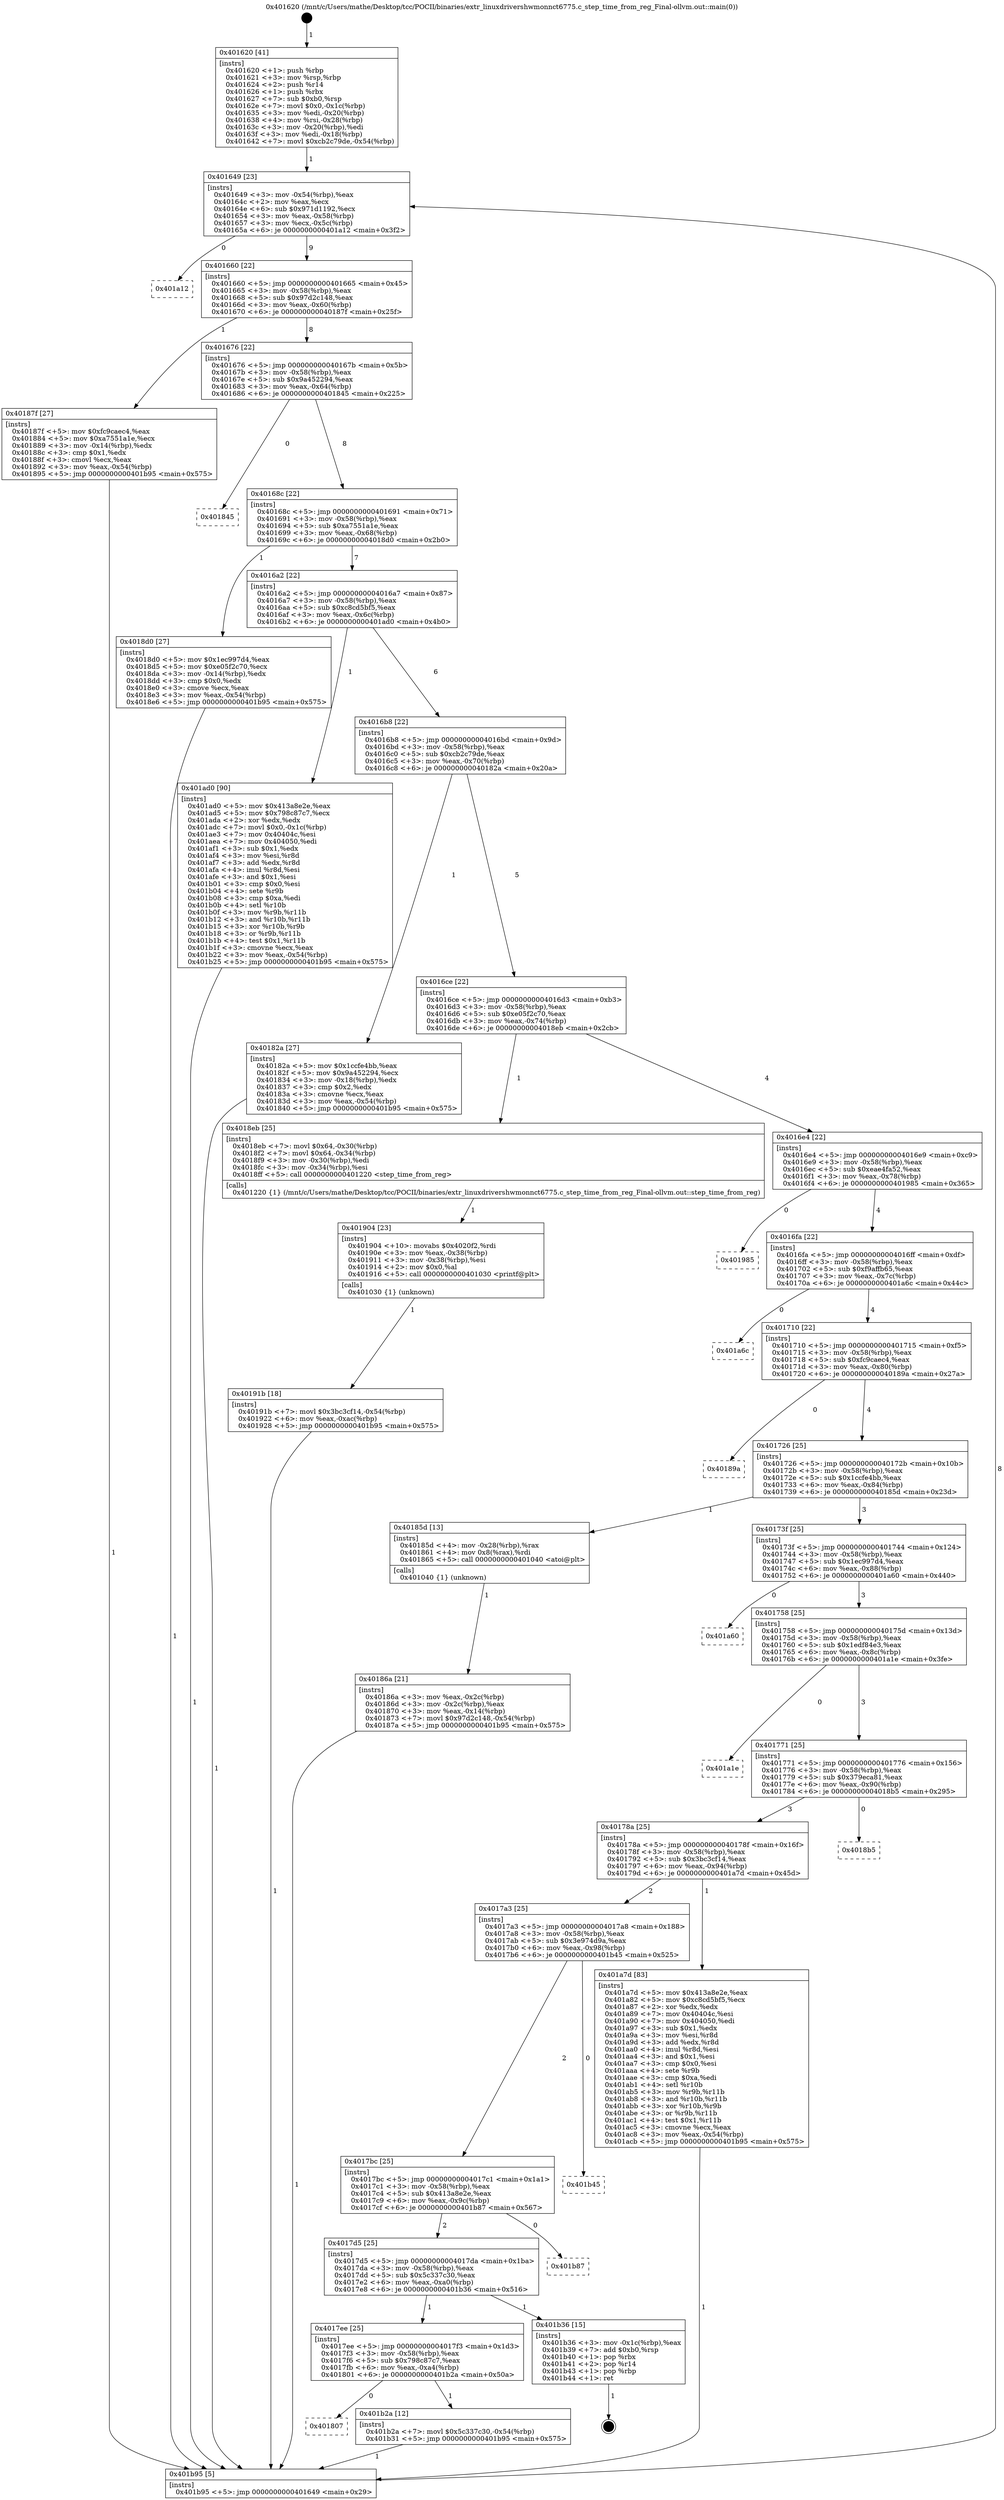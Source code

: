digraph "0x401620" {
  label = "0x401620 (/mnt/c/Users/mathe/Desktop/tcc/POCII/binaries/extr_linuxdrivershwmonnct6775.c_step_time_from_reg_Final-ollvm.out::main(0))"
  labelloc = "t"
  node[shape=record]

  Entry [label="",width=0.3,height=0.3,shape=circle,fillcolor=black,style=filled]
  "0x401649" [label="{
     0x401649 [23]\l
     | [instrs]\l
     &nbsp;&nbsp;0x401649 \<+3\>: mov -0x54(%rbp),%eax\l
     &nbsp;&nbsp;0x40164c \<+2\>: mov %eax,%ecx\l
     &nbsp;&nbsp;0x40164e \<+6\>: sub $0x971d1192,%ecx\l
     &nbsp;&nbsp;0x401654 \<+3\>: mov %eax,-0x58(%rbp)\l
     &nbsp;&nbsp;0x401657 \<+3\>: mov %ecx,-0x5c(%rbp)\l
     &nbsp;&nbsp;0x40165a \<+6\>: je 0000000000401a12 \<main+0x3f2\>\l
  }"]
  "0x401a12" [label="{
     0x401a12\l
  }", style=dashed]
  "0x401660" [label="{
     0x401660 [22]\l
     | [instrs]\l
     &nbsp;&nbsp;0x401660 \<+5\>: jmp 0000000000401665 \<main+0x45\>\l
     &nbsp;&nbsp;0x401665 \<+3\>: mov -0x58(%rbp),%eax\l
     &nbsp;&nbsp;0x401668 \<+5\>: sub $0x97d2c148,%eax\l
     &nbsp;&nbsp;0x40166d \<+3\>: mov %eax,-0x60(%rbp)\l
     &nbsp;&nbsp;0x401670 \<+6\>: je 000000000040187f \<main+0x25f\>\l
  }"]
  Exit [label="",width=0.3,height=0.3,shape=circle,fillcolor=black,style=filled,peripheries=2]
  "0x40187f" [label="{
     0x40187f [27]\l
     | [instrs]\l
     &nbsp;&nbsp;0x40187f \<+5\>: mov $0xfc9caec4,%eax\l
     &nbsp;&nbsp;0x401884 \<+5\>: mov $0xa7551a1e,%ecx\l
     &nbsp;&nbsp;0x401889 \<+3\>: mov -0x14(%rbp),%edx\l
     &nbsp;&nbsp;0x40188c \<+3\>: cmp $0x1,%edx\l
     &nbsp;&nbsp;0x40188f \<+3\>: cmovl %ecx,%eax\l
     &nbsp;&nbsp;0x401892 \<+3\>: mov %eax,-0x54(%rbp)\l
     &nbsp;&nbsp;0x401895 \<+5\>: jmp 0000000000401b95 \<main+0x575\>\l
  }"]
  "0x401676" [label="{
     0x401676 [22]\l
     | [instrs]\l
     &nbsp;&nbsp;0x401676 \<+5\>: jmp 000000000040167b \<main+0x5b\>\l
     &nbsp;&nbsp;0x40167b \<+3\>: mov -0x58(%rbp),%eax\l
     &nbsp;&nbsp;0x40167e \<+5\>: sub $0x9a452294,%eax\l
     &nbsp;&nbsp;0x401683 \<+3\>: mov %eax,-0x64(%rbp)\l
     &nbsp;&nbsp;0x401686 \<+6\>: je 0000000000401845 \<main+0x225\>\l
  }"]
  "0x401807" [label="{
     0x401807\l
  }", style=dashed]
  "0x401845" [label="{
     0x401845\l
  }", style=dashed]
  "0x40168c" [label="{
     0x40168c [22]\l
     | [instrs]\l
     &nbsp;&nbsp;0x40168c \<+5\>: jmp 0000000000401691 \<main+0x71\>\l
     &nbsp;&nbsp;0x401691 \<+3\>: mov -0x58(%rbp),%eax\l
     &nbsp;&nbsp;0x401694 \<+5\>: sub $0xa7551a1e,%eax\l
     &nbsp;&nbsp;0x401699 \<+3\>: mov %eax,-0x68(%rbp)\l
     &nbsp;&nbsp;0x40169c \<+6\>: je 00000000004018d0 \<main+0x2b0\>\l
  }"]
  "0x401b2a" [label="{
     0x401b2a [12]\l
     | [instrs]\l
     &nbsp;&nbsp;0x401b2a \<+7\>: movl $0x5c337c30,-0x54(%rbp)\l
     &nbsp;&nbsp;0x401b31 \<+5\>: jmp 0000000000401b95 \<main+0x575\>\l
  }"]
  "0x4018d0" [label="{
     0x4018d0 [27]\l
     | [instrs]\l
     &nbsp;&nbsp;0x4018d0 \<+5\>: mov $0x1ec997d4,%eax\l
     &nbsp;&nbsp;0x4018d5 \<+5\>: mov $0xe05f2c70,%ecx\l
     &nbsp;&nbsp;0x4018da \<+3\>: mov -0x14(%rbp),%edx\l
     &nbsp;&nbsp;0x4018dd \<+3\>: cmp $0x0,%edx\l
     &nbsp;&nbsp;0x4018e0 \<+3\>: cmove %ecx,%eax\l
     &nbsp;&nbsp;0x4018e3 \<+3\>: mov %eax,-0x54(%rbp)\l
     &nbsp;&nbsp;0x4018e6 \<+5\>: jmp 0000000000401b95 \<main+0x575\>\l
  }"]
  "0x4016a2" [label="{
     0x4016a2 [22]\l
     | [instrs]\l
     &nbsp;&nbsp;0x4016a2 \<+5\>: jmp 00000000004016a7 \<main+0x87\>\l
     &nbsp;&nbsp;0x4016a7 \<+3\>: mov -0x58(%rbp),%eax\l
     &nbsp;&nbsp;0x4016aa \<+5\>: sub $0xc8cd5bf5,%eax\l
     &nbsp;&nbsp;0x4016af \<+3\>: mov %eax,-0x6c(%rbp)\l
     &nbsp;&nbsp;0x4016b2 \<+6\>: je 0000000000401ad0 \<main+0x4b0\>\l
  }"]
  "0x4017ee" [label="{
     0x4017ee [25]\l
     | [instrs]\l
     &nbsp;&nbsp;0x4017ee \<+5\>: jmp 00000000004017f3 \<main+0x1d3\>\l
     &nbsp;&nbsp;0x4017f3 \<+3\>: mov -0x58(%rbp),%eax\l
     &nbsp;&nbsp;0x4017f6 \<+5\>: sub $0x798c87c7,%eax\l
     &nbsp;&nbsp;0x4017fb \<+6\>: mov %eax,-0xa4(%rbp)\l
     &nbsp;&nbsp;0x401801 \<+6\>: je 0000000000401b2a \<main+0x50a\>\l
  }"]
  "0x401ad0" [label="{
     0x401ad0 [90]\l
     | [instrs]\l
     &nbsp;&nbsp;0x401ad0 \<+5\>: mov $0x413a8e2e,%eax\l
     &nbsp;&nbsp;0x401ad5 \<+5\>: mov $0x798c87c7,%ecx\l
     &nbsp;&nbsp;0x401ada \<+2\>: xor %edx,%edx\l
     &nbsp;&nbsp;0x401adc \<+7\>: movl $0x0,-0x1c(%rbp)\l
     &nbsp;&nbsp;0x401ae3 \<+7\>: mov 0x40404c,%esi\l
     &nbsp;&nbsp;0x401aea \<+7\>: mov 0x404050,%edi\l
     &nbsp;&nbsp;0x401af1 \<+3\>: sub $0x1,%edx\l
     &nbsp;&nbsp;0x401af4 \<+3\>: mov %esi,%r8d\l
     &nbsp;&nbsp;0x401af7 \<+3\>: add %edx,%r8d\l
     &nbsp;&nbsp;0x401afa \<+4\>: imul %r8d,%esi\l
     &nbsp;&nbsp;0x401afe \<+3\>: and $0x1,%esi\l
     &nbsp;&nbsp;0x401b01 \<+3\>: cmp $0x0,%esi\l
     &nbsp;&nbsp;0x401b04 \<+4\>: sete %r9b\l
     &nbsp;&nbsp;0x401b08 \<+3\>: cmp $0xa,%edi\l
     &nbsp;&nbsp;0x401b0b \<+4\>: setl %r10b\l
     &nbsp;&nbsp;0x401b0f \<+3\>: mov %r9b,%r11b\l
     &nbsp;&nbsp;0x401b12 \<+3\>: and %r10b,%r11b\l
     &nbsp;&nbsp;0x401b15 \<+3\>: xor %r10b,%r9b\l
     &nbsp;&nbsp;0x401b18 \<+3\>: or %r9b,%r11b\l
     &nbsp;&nbsp;0x401b1b \<+4\>: test $0x1,%r11b\l
     &nbsp;&nbsp;0x401b1f \<+3\>: cmovne %ecx,%eax\l
     &nbsp;&nbsp;0x401b22 \<+3\>: mov %eax,-0x54(%rbp)\l
     &nbsp;&nbsp;0x401b25 \<+5\>: jmp 0000000000401b95 \<main+0x575\>\l
  }"]
  "0x4016b8" [label="{
     0x4016b8 [22]\l
     | [instrs]\l
     &nbsp;&nbsp;0x4016b8 \<+5\>: jmp 00000000004016bd \<main+0x9d\>\l
     &nbsp;&nbsp;0x4016bd \<+3\>: mov -0x58(%rbp),%eax\l
     &nbsp;&nbsp;0x4016c0 \<+5\>: sub $0xcb2c79de,%eax\l
     &nbsp;&nbsp;0x4016c5 \<+3\>: mov %eax,-0x70(%rbp)\l
     &nbsp;&nbsp;0x4016c8 \<+6\>: je 000000000040182a \<main+0x20a\>\l
  }"]
  "0x401b36" [label="{
     0x401b36 [15]\l
     | [instrs]\l
     &nbsp;&nbsp;0x401b36 \<+3\>: mov -0x1c(%rbp),%eax\l
     &nbsp;&nbsp;0x401b39 \<+7\>: add $0xb0,%rsp\l
     &nbsp;&nbsp;0x401b40 \<+1\>: pop %rbx\l
     &nbsp;&nbsp;0x401b41 \<+2\>: pop %r14\l
     &nbsp;&nbsp;0x401b43 \<+1\>: pop %rbp\l
     &nbsp;&nbsp;0x401b44 \<+1\>: ret\l
  }"]
  "0x40182a" [label="{
     0x40182a [27]\l
     | [instrs]\l
     &nbsp;&nbsp;0x40182a \<+5\>: mov $0x1ccfe4bb,%eax\l
     &nbsp;&nbsp;0x40182f \<+5\>: mov $0x9a452294,%ecx\l
     &nbsp;&nbsp;0x401834 \<+3\>: mov -0x18(%rbp),%edx\l
     &nbsp;&nbsp;0x401837 \<+3\>: cmp $0x2,%edx\l
     &nbsp;&nbsp;0x40183a \<+3\>: cmovne %ecx,%eax\l
     &nbsp;&nbsp;0x40183d \<+3\>: mov %eax,-0x54(%rbp)\l
     &nbsp;&nbsp;0x401840 \<+5\>: jmp 0000000000401b95 \<main+0x575\>\l
  }"]
  "0x4016ce" [label="{
     0x4016ce [22]\l
     | [instrs]\l
     &nbsp;&nbsp;0x4016ce \<+5\>: jmp 00000000004016d3 \<main+0xb3\>\l
     &nbsp;&nbsp;0x4016d3 \<+3\>: mov -0x58(%rbp),%eax\l
     &nbsp;&nbsp;0x4016d6 \<+5\>: sub $0xe05f2c70,%eax\l
     &nbsp;&nbsp;0x4016db \<+3\>: mov %eax,-0x74(%rbp)\l
     &nbsp;&nbsp;0x4016de \<+6\>: je 00000000004018eb \<main+0x2cb\>\l
  }"]
  "0x401b95" [label="{
     0x401b95 [5]\l
     | [instrs]\l
     &nbsp;&nbsp;0x401b95 \<+5\>: jmp 0000000000401649 \<main+0x29\>\l
  }"]
  "0x401620" [label="{
     0x401620 [41]\l
     | [instrs]\l
     &nbsp;&nbsp;0x401620 \<+1\>: push %rbp\l
     &nbsp;&nbsp;0x401621 \<+3\>: mov %rsp,%rbp\l
     &nbsp;&nbsp;0x401624 \<+2\>: push %r14\l
     &nbsp;&nbsp;0x401626 \<+1\>: push %rbx\l
     &nbsp;&nbsp;0x401627 \<+7\>: sub $0xb0,%rsp\l
     &nbsp;&nbsp;0x40162e \<+7\>: movl $0x0,-0x1c(%rbp)\l
     &nbsp;&nbsp;0x401635 \<+3\>: mov %edi,-0x20(%rbp)\l
     &nbsp;&nbsp;0x401638 \<+4\>: mov %rsi,-0x28(%rbp)\l
     &nbsp;&nbsp;0x40163c \<+3\>: mov -0x20(%rbp),%edi\l
     &nbsp;&nbsp;0x40163f \<+3\>: mov %edi,-0x18(%rbp)\l
     &nbsp;&nbsp;0x401642 \<+7\>: movl $0xcb2c79de,-0x54(%rbp)\l
  }"]
  "0x4017d5" [label="{
     0x4017d5 [25]\l
     | [instrs]\l
     &nbsp;&nbsp;0x4017d5 \<+5\>: jmp 00000000004017da \<main+0x1ba\>\l
     &nbsp;&nbsp;0x4017da \<+3\>: mov -0x58(%rbp),%eax\l
     &nbsp;&nbsp;0x4017dd \<+5\>: sub $0x5c337c30,%eax\l
     &nbsp;&nbsp;0x4017e2 \<+6\>: mov %eax,-0xa0(%rbp)\l
     &nbsp;&nbsp;0x4017e8 \<+6\>: je 0000000000401b36 \<main+0x516\>\l
  }"]
  "0x4018eb" [label="{
     0x4018eb [25]\l
     | [instrs]\l
     &nbsp;&nbsp;0x4018eb \<+7\>: movl $0x64,-0x30(%rbp)\l
     &nbsp;&nbsp;0x4018f2 \<+7\>: movl $0x64,-0x34(%rbp)\l
     &nbsp;&nbsp;0x4018f9 \<+3\>: mov -0x30(%rbp),%edi\l
     &nbsp;&nbsp;0x4018fc \<+3\>: mov -0x34(%rbp),%esi\l
     &nbsp;&nbsp;0x4018ff \<+5\>: call 0000000000401220 \<step_time_from_reg\>\l
     | [calls]\l
     &nbsp;&nbsp;0x401220 \{1\} (/mnt/c/Users/mathe/Desktop/tcc/POCII/binaries/extr_linuxdrivershwmonnct6775.c_step_time_from_reg_Final-ollvm.out::step_time_from_reg)\l
  }"]
  "0x4016e4" [label="{
     0x4016e4 [22]\l
     | [instrs]\l
     &nbsp;&nbsp;0x4016e4 \<+5\>: jmp 00000000004016e9 \<main+0xc9\>\l
     &nbsp;&nbsp;0x4016e9 \<+3\>: mov -0x58(%rbp),%eax\l
     &nbsp;&nbsp;0x4016ec \<+5\>: sub $0xeae4fa52,%eax\l
     &nbsp;&nbsp;0x4016f1 \<+3\>: mov %eax,-0x78(%rbp)\l
     &nbsp;&nbsp;0x4016f4 \<+6\>: je 0000000000401985 \<main+0x365\>\l
  }"]
  "0x401b87" [label="{
     0x401b87\l
  }", style=dashed]
  "0x401985" [label="{
     0x401985\l
  }", style=dashed]
  "0x4016fa" [label="{
     0x4016fa [22]\l
     | [instrs]\l
     &nbsp;&nbsp;0x4016fa \<+5\>: jmp 00000000004016ff \<main+0xdf\>\l
     &nbsp;&nbsp;0x4016ff \<+3\>: mov -0x58(%rbp),%eax\l
     &nbsp;&nbsp;0x401702 \<+5\>: sub $0xf9affb65,%eax\l
     &nbsp;&nbsp;0x401707 \<+3\>: mov %eax,-0x7c(%rbp)\l
     &nbsp;&nbsp;0x40170a \<+6\>: je 0000000000401a6c \<main+0x44c\>\l
  }"]
  "0x4017bc" [label="{
     0x4017bc [25]\l
     | [instrs]\l
     &nbsp;&nbsp;0x4017bc \<+5\>: jmp 00000000004017c1 \<main+0x1a1\>\l
     &nbsp;&nbsp;0x4017c1 \<+3\>: mov -0x58(%rbp),%eax\l
     &nbsp;&nbsp;0x4017c4 \<+5\>: sub $0x413a8e2e,%eax\l
     &nbsp;&nbsp;0x4017c9 \<+6\>: mov %eax,-0x9c(%rbp)\l
     &nbsp;&nbsp;0x4017cf \<+6\>: je 0000000000401b87 \<main+0x567\>\l
  }"]
  "0x401a6c" [label="{
     0x401a6c\l
  }", style=dashed]
  "0x401710" [label="{
     0x401710 [22]\l
     | [instrs]\l
     &nbsp;&nbsp;0x401710 \<+5\>: jmp 0000000000401715 \<main+0xf5\>\l
     &nbsp;&nbsp;0x401715 \<+3\>: mov -0x58(%rbp),%eax\l
     &nbsp;&nbsp;0x401718 \<+5\>: sub $0xfc9caec4,%eax\l
     &nbsp;&nbsp;0x40171d \<+3\>: mov %eax,-0x80(%rbp)\l
     &nbsp;&nbsp;0x401720 \<+6\>: je 000000000040189a \<main+0x27a\>\l
  }"]
  "0x401b45" [label="{
     0x401b45\l
  }", style=dashed]
  "0x40189a" [label="{
     0x40189a\l
  }", style=dashed]
  "0x401726" [label="{
     0x401726 [25]\l
     | [instrs]\l
     &nbsp;&nbsp;0x401726 \<+5\>: jmp 000000000040172b \<main+0x10b\>\l
     &nbsp;&nbsp;0x40172b \<+3\>: mov -0x58(%rbp),%eax\l
     &nbsp;&nbsp;0x40172e \<+5\>: sub $0x1ccfe4bb,%eax\l
     &nbsp;&nbsp;0x401733 \<+6\>: mov %eax,-0x84(%rbp)\l
     &nbsp;&nbsp;0x401739 \<+6\>: je 000000000040185d \<main+0x23d\>\l
  }"]
  "0x4017a3" [label="{
     0x4017a3 [25]\l
     | [instrs]\l
     &nbsp;&nbsp;0x4017a3 \<+5\>: jmp 00000000004017a8 \<main+0x188\>\l
     &nbsp;&nbsp;0x4017a8 \<+3\>: mov -0x58(%rbp),%eax\l
     &nbsp;&nbsp;0x4017ab \<+5\>: sub $0x3e974d9a,%eax\l
     &nbsp;&nbsp;0x4017b0 \<+6\>: mov %eax,-0x98(%rbp)\l
     &nbsp;&nbsp;0x4017b6 \<+6\>: je 0000000000401b45 \<main+0x525\>\l
  }"]
  "0x40185d" [label="{
     0x40185d [13]\l
     | [instrs]\l
     &nbsp;&nbsp;0x40185d \<+4\>: mov -0x28(%rbp),%rax\l
     &nbsp;&nbsp;0x401861 \<+4\>: mov 0x8(%rax),%rdi\l
     &nbsp;&nbsp;0x401865 \<+5\>: call 0000000000401040 \<atoi@plt\>\l
     | [calls]\l
     &nbsp;&nbsp;0x401040 \{1\} (unknown)\l
  }"]
  "0x40173f" [label="{
     0x40173f [25]\l
     | [instrs]\l
     &nbsp;&nbsp;0x40173f \<+5\>: jmp 0000000000401744 \<main+0x124\>\l
     &nbsp;&nbsp;0x401744 \<+3\>: mov -0x58(%rbp),%eax\l
     &nbsp;&nbsp;0x401747 \<+5\>: sub $0x1ec997d4,%eax\l
     &nbsp;&nbsp;0x40174c \<+6\>: mov %eax,-0x88(%rbp)\l
     &nbsp;&nbsp;0x401752 \<+6\>: je 0000000000401a60 \<main+0x440\>\l
  }"]
  "0x40186a" [label="{
     0x40186a [21]\l
     | [instrs]\l
     &nbsp;&nbsp;0x40186a \<+3\>: mov %eax,-0x2c(%rbp)\l
     &nbsp;&nbsp;0x40186d \<+3\>: mov -0x2c(%rbp),%eax\l
     &nbsp;&nbsp;0x401870 \<+3\>: mov %eax,-0x14(%rbp)\l
     &nbsp;&nbsp;0x401873 \<+7\>: movl $0x97d2c148,-0x54(%rbp)\l
     &nbsp;&nbsp;0x40187a \<+5\>: jmp 0000000000401b95 \<main+0x575\>\l
  }"]
  "0x401904" [label="{
     0x401904 [23]\l
     | [instrs]\l
     &nbsp;&nbsp;0x401904 \<+10\>: movabs $0x4020f2,%rdi\l
     &nbsp;&nbsp;0x40190e \<+3\>: mov %eax,-0x38(%rbp)\l
     &nbsp;&nbsp;0x401911 \<+3\>: mov -0x38(%rbp),%esi\l
     &nbsp;&nbsp;0x401914 \<+2\>: mov $0x0,%al\l
     &nbsp;&nbsp;0x401916 \<+5\>: call 0000000000401030 \<printf@plt\>\l
     | [calls]\l
     &nbsp;&nbsp;0x401030 \{1\} (unknown)\l
  }"]
  "0x40191b" [label="{
     0x40191b [18]\l
     | [instrs]\l
     &nbsp;&nbsp;0x40191b \<+7\>: movl $0x3bc3cf14,-0x54(%rbp)\l
     &nbsp;&nbsp;0x401922 \<+6\>: mov %eax,-0xac(%rbp)\l
     &nbsp;&nbsp;0x401928 \<+5\>: jmp 0000000000401b95 \<main+0x575\>\l
  }"]
  "0x401a7d" [label="{
     0x401a7d [83]\l
     | [instrs]\l
     &nbsp;&nbsp;0x401a7d \<+5\>: mov $0x413a8e2e,%eax\l
     &nbsp;&nbsp;0x401a82 \<+5\>: mov $0xc8cd5bf5,%ecx\l
     &nbsp;&nbsp;0x401a87 \<+2\>: xor %edx,%edx\l
     &nbsp;&nbsp;0x401a89 \<+7\>: mov 0x40404c,%esi\l
     &nbsp;&nbsp;0x401a90 \<+7\>: mov 0x404050,%edi\l
     &nbsp;&nbsp;0x401a97 \<+3\>: sub $0x1,%edx\l
     &nbsp;&nbsp;0x401a9a \<+3\>: mov %esi,%r8d\l
     &nbsp;&nbsp;0x401a9d \<+3\>: add %edx,%r8d\l
     &nbsp;&nbsp;0x401aa0 \<+4\>: imul %r8d,%esi\l
     &nbsp;&nbsp;0x401aa4 \<+3\>: and $0x1,%esi\l
     &nbsp;&nbsp;0x401aa7 \<+3\>: cmp $0x0,%esi\l
     &nbsp;&nbsp;0x401aaa \<+4\>: sete %r9b\l
     &nbsp;&nbsp;0x401aae \<+3\>: cmp $0xa,%edi\l
     &nbsp;&nbsp;0x401ab1 \<+4\>: setl %r10b\l
     &nbsp;&nbsp;0x401ab5 \<+3\>: mov %r9b,%r11b\l
     &nbsp;&nbsp;0x401ab8 \<+3\>: and %r10b,%r11b\l
     &nbsp;&nbsp;0x401abb \<+3\>: xor %r10b,%r9b\l
     &nbsp;&nbsp;0x401abe \<+3\>: or %r9b,%r11b\l
     &nbsp;&nbsp;0x401ac1 \<+4\>: test $0x1,%r11b\l
     &nbsp;&nbsp;0x401ac5 \<+3\>: cmovne %ecx,%eax\l
     &nbsp;&nbsp;0x401ac8 \<+3\>: mov %eax,-0x54(%rbp)\l
     &nbsp;&nbsp;0x401acb \<+5\>: jmp 0000000000401b95 \<main+0x575\>\l
  }"]
  "0x401a60" [label="{
     0x401a60\l
  }", style=dashed]
  "0x401758" [label="{
     0x401758 [25]\l
     | [instrs]\l
     &nbsp;&nbsp;0x401758 \<+5\>: jmp 000000000040175d \<main+0x13d\>\l
     &nbsp;&nbsp;0x40175d \<+3\>: mov -0x58(%rbp),%eax\l
     &nbsp;&nbsp;0x401760 \<+5\>: sub $0x1edf84e3,%eax\l
     &nbsp;&nbsp;0x401765 \<+6\>: mov %eax,-0x8c(%rbp)\l
     &nbsp;&nbsp;0x40176b \<+6\>: je 0000000000401a1e \<main+0x3fe\>\l
  }"]
  "0x40178a" [label="{
     0x40178a [25]\l
     | [instrs]\l
     &nbsp;&nbsp;0x40178a \<+5\>: jmp 000000000040178f \<main+0x16f\>\l
     &nbsp;&nbsp;0x40178f \<+3\>: mov -0x58(%rbp),%eax\l
     &nbsp;&nbsp;0x401792 \<+5\>: sub $0x3bc3cf14,%eax\l
     &nbsp;&nbsp;0x401797 \<+6\>: mov %eax,-0x94(%rbp)\l
     &nbsp;&nbsp;0x40179d \<+6\>: je 0000000000401a7d \<main+0x45d\>\l
  }"]
  "0x401a1e" [label="{
     0x401a1e\l
  }", style=dashed]
  "0x401771" [label="{
     0x401771 [25]\l
     | [instrs]\l
     &nbsp;&nbsp;0x401771 \<+5\>: jmp 0000000000401776 \<main+0x156\>\l
     &nbsp;&nbsp;0x401776 \<+3\>: mov -0x58(%rbp),%eax\l
     &nbsp;&nbsp;0x401779 \<+5\>: sub $0x379eca81,%eax\l
     &nbsp;&nbsp;0x40177e \<+6\>: mov %eax,-0x90(%rbp)\l
     &nbsp;&nbsp;0x401784 \<+6\>: je 00000000004018b5 \<main+0x295\>\l
  }"]
  "0x4018b5" [label="{
     0x4018b5\l
  }", style=dashed]
  Entry -> "0x401620" [label=" 1"]
  "0x401649" -> "0x401a12" [label=" 0"]
  "0x401649" -> "0x401660" [label=" 9"]
  "0x401b36" -> Exit [label=" 1"]
  "0x401660" -> "0x40187f" [label=" 1"]
  "0x401660" -> "0x401676" [label=" 8"]
  "0x401b2a" -> "0x401b95" [label=" 1"]
  "0x401676" -> "0x401845" [label=" 0"]
  "0x401676" -> "0x40168c" [label=" 8"]
  "0x4017ee" -> "0x401807" [label=" 0"]
  "0x40168c" -> "0x4018d0" [label=" 1"]
  "0x40168c" -> "0x4016a2" [label=" 7"]
  "0x4017ee" -> "0x401b2a" [label=" 1"]
  "0x4016a2" -> "0x401ad0" [label=" 1"]
  "0x4016a2" -> "0x4016b8" [label=" 6"]
  "0x4017d5" -> "0x4017ee" [label=" 1"]
  "0x4016b8" -> "0x40182a" [label=" 1"]
  "0x4016b8" -> "0x4016ce" [label=" 5"]
  "0x40182a" -> "0x401b95" [label=" 1"]
  "0x401620" -> "0x401649" [label=" 1"]
  "0x401b95" -> "0x401649" [label=" 8"]
  "0x4017d5" -> "0x401b36" [label=" 1"]
  "0x4016ce" -> "0x4018eb" [label=" 1"]
  "0x4016ce" -> "0x4016e4" [label=" 4"]
  "0x4017bc" -> "0x4017d5" [label=" 2"]
  "0x4016e4" -> "0x401985" [label=" 0"]
  "0x4016e4" -> "0x4016fa" [label=" 4"]
  "0x4017bc" -> "0x401b87" [label=" 0"]
  "0x4016fa" -> "0x401a6c" [label=" 0"]
  "0x4016fa" -> "0x401710" [label=" 4"]
  "0x4017a3" -> "0x4017bc" [label=" 2"]
  "0x401710" -> "0x40189a" [label=" 0"]
  "0x401710" -> "0x401726" [label=" 4"]
  "0x4017a3" -> "0x401b45" [label=" 0"]
  "0x401726" -> "0x40185d" [label=" 1"]
  "0x401726" -> "0x40173f" [label=" 3"]
  "0x40185d" -> "0x40186a" [label=" 1"]
  "0x40186a" -> "0x401b95" [label=" 1"]
  "0x40187f" -> "0x401b95" [label=" 1"]
  "0x4018d0" -> "0x401b95" [label=" 1"]
  "0x4018eb" -> "0x401904" [label=" 1"]
  "0x401904" -> "0x40191b" [label=" 1"]
  "0x40191b" -> "0x401b95" [label=" 1"]
  "0x401ad0" -> "0x401b95" [label=" 1"]
  "0x40173f" -> "0x401a60" [label=" 0"]
  "0x40173f" -> "0x401758" [label=" 3"]
  "0x401a7d" -> "0x401b95" [label=" 1"]
  "0x401758" -> "0x401a1e" [label=" 0"]
  "0x401758" -> "0x401771" [label=" 3"]
  "0x40178a" -> "0x401a7d" [label=" 1"]
  "0x401771" -> "0x4018b5" [label=" 0"]
  "0x401771" -> "0x40178a" [label=" 3"]
  "0x40178a" -> "0x4017a3" [label=" 2"]
}
